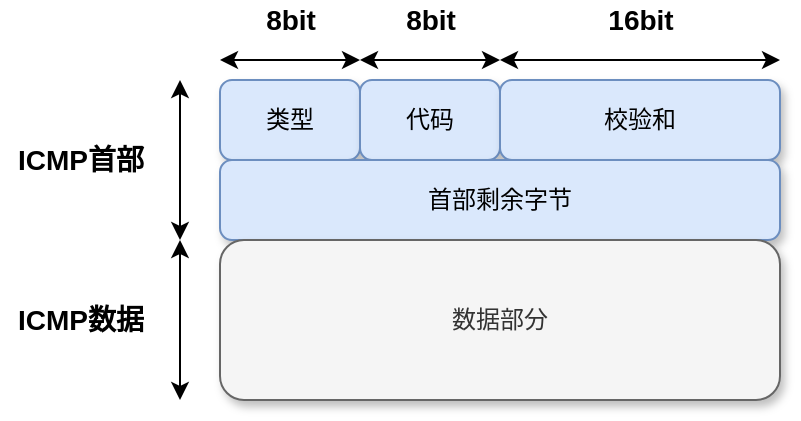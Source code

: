 <mxfile version="14.1.5" type="device"><diagram id="WaNq-H7Qo5FbnMIvF4bp" name="第 1 页"><mxGraphModel dx="1086" dy="966" grid="1" gridSize="10" guides="1" tooltips="1" connect="1" arrows="1" fold="1" page="1" pageScale="1" pageWidth="827" pageHeight="1169" math="0" shadow="0"><root><mxCell id="0"/><mxCell id="1" parent="0"/><mxCell id="LAgmYP7AhCpAUHzjF22Q-1" value="类型" style="rounded=1;whiteSpace=wrap;html=1;fillColor=#dae8fc;strokeColor=#6c8ebf;glass=0;shadow=1;" vertex="1" parent="1"><mxGeometry x="170" y="230" width="70" height="40" as="geometry"/></mxCell><mxCell id="LAgmYP7AhCpAUHzjF22Q-2" value="代码" style="rounded=1;whiteSpace=wrap;html=1;fillColor=#dae8fc;strokeColor=#6c8ebf;glass=0;shadow=1;" vertex="1" parent="1"><mxGeometry x="240" y="230" width="70" height="40" as="geometry"/></mxCell><mxCell id="LAgmYP7AhCpAUHzjF22Q-3" value="校验和" style="rounded=1;whiteSpace=wrap;html=1;fillColor=#dae8fc;strokeColor=#6c8ebf;glass=0;shadow=1;" vertex="1" parent="1"><mxGeometry x="310" y="230" width="140" height="40" as="geometry"/></mxCell><mxCell id="LAgmYP7AhCpAUHzjF22Q-4" value="首部剩余字节" style="rounded=1;whiteSpace=wrap;html=1;fillColor=#dae8fc;strokeColor=#6c8ebf;glass=0;shadow=1;" vertex="1" parent="1"><mxGeometry x="170" y="270" width="280" height="40" as="geometry"/></mxCell><mxCell id="LAgmYP7AhCpAUHzjF22Q-5" value="数据部分" style="rounded=1;whiteSpace=wrap;html=1;fillColor=#f5f5f5;strokeColor=#666666;fontColor=#333333;glass=0;shadow=1;" vertex="1" parent="1"><mxGeometry x="170" y="310" width="280" height="80" as="geometry"/></mxCell><mxCell id="LAgmYP7AhCpAUHzjF22Q-6" value="" style="endArrow=classic;startArrow=classic;html=1;" edge="1" parent="1"><mxGeometry width="50" height="50" relative="1" as="geometry"><mxPoint x="170" y="220" as="sourcePoint"/><mxPoint x="240" y="220" as="targetPoint"/><Array as="points"><mxPoint x="220" y="220"/></Array></mxGeometry></mxCell><mxCell id="LAgmYP7AhCpAUHzjF22Q-7" value="8bit" style="text;html=1;align=center;verticalAlign=middle;resizable=0;points=[];autosize=1;fontStyle=1;fontSize=14;" vertex="1" parent="1"><mxGeometry x="185" y="190" width="40" height="20" as="geometry"/></mxCell><mxCell id="LAgmYP7AhCpAUHzjF22Q-8" value="" style="endArrow=classic;startArrow=classic;html=1;" edge="1" parent="1"><mxGeometry width="50" height="50" relative="1" as="geometry"><mxPoint x="240" y="220" as="sourcePoint"/><mxPoint x="310" y="220" as="targetPoint"/><Array as="points"><mxPoint x="290" y="220"/></Array></mxGeometry></mxCell><mxCell id="LAgmYP7AhCpAUHzjF22Q-9" value="8bit" style="text;html=1;align=center;verticalAlign=middle;resizable=0;points=[];autosize=1;fontStyle=1;fontSize=14;" vertex="1" parent="1"><mxGeometry x="255" y="190" width="40" height="20" as="geometry"/></mxCell><mxCell id="LAgmYP7AhCpAUHzjF22Q-10" value="" style="endArrow=classic;startArrow=classic;html=1;" edge="1" parent="1"><mxGeometry width="50" height="50" relative="1" as="geometry"><mxPoint x="310" y="220" as="sourcePoint"/><mxPoint x="450" y="220" as="targetPoint"/><Array as="points"><mxPoint x="360" y="220"/></Array></mxGeometry></mxCell><mxCell id="LAgmYP7AhCpAUHzjF22Q-11" value="16bit" style="text;html=1;align=center;verticalAlign=middle;resizable=0;points=[];autosize=1;fontStyle=1;fontSize=14;" vertex="1" parent="1"><mxGeometry x="355" y="190" width="50" height="20" as="geometry"/></mxCell><mxCell id="LAgmYP7AhCpAUHzjF22Q-12" value="" style="endArrow=classic;startArrow=classic;html=1;fontSize=14;" edge="1" parent="1"><mxGeometry width="50" height="50" relative="1" as="geometry"><mxPoint x="150" y="310" as="sourcePoint"/><mxPoint x="150" y="230" as="targetPoint"/></mxGeometry></mxCell><mxCell id="LAgmYP7AhCpAUHzjF22Q-13" value="" style="endArrow=classic;startArrow=classic;html=1;fontSize=14;" edge="1" parent="1"><mxGeometry width="50" height="50" relative="1" as="geometry"><mxPoint x="150" y="390" as="sourcePoint"/><mxPoint x="150" y="310" as="targetPoint"/></mxGeometry></mxCell><mxCell id="LAgmYP7AhCpAUHzjF22Q-14" value="ICMP首部" style="text;html=1;align=center;verticalAlign=middle;resizable=0;points=[];autosize=1;fontSize=14;fontStyle=1" vertex="1" parent="1"><mxGeometry x="60" y="260" width="80" height="20" as="geometry"/></mxCell><mxCell id="LAgmYP7AhCpAUHzjF22Q-15" value="ICMP数据" style="text;html=1;align=center;verticalAlign=middle;resizable=0;points=[];autosize=1;fontSize=14;fontStyle=1" vertex="1" parent="1"><mxGeometry x="60" y="340" width="80" height="20" as="geometry"/></mxCell></root></mxGraphModel></diagram></mxfile>